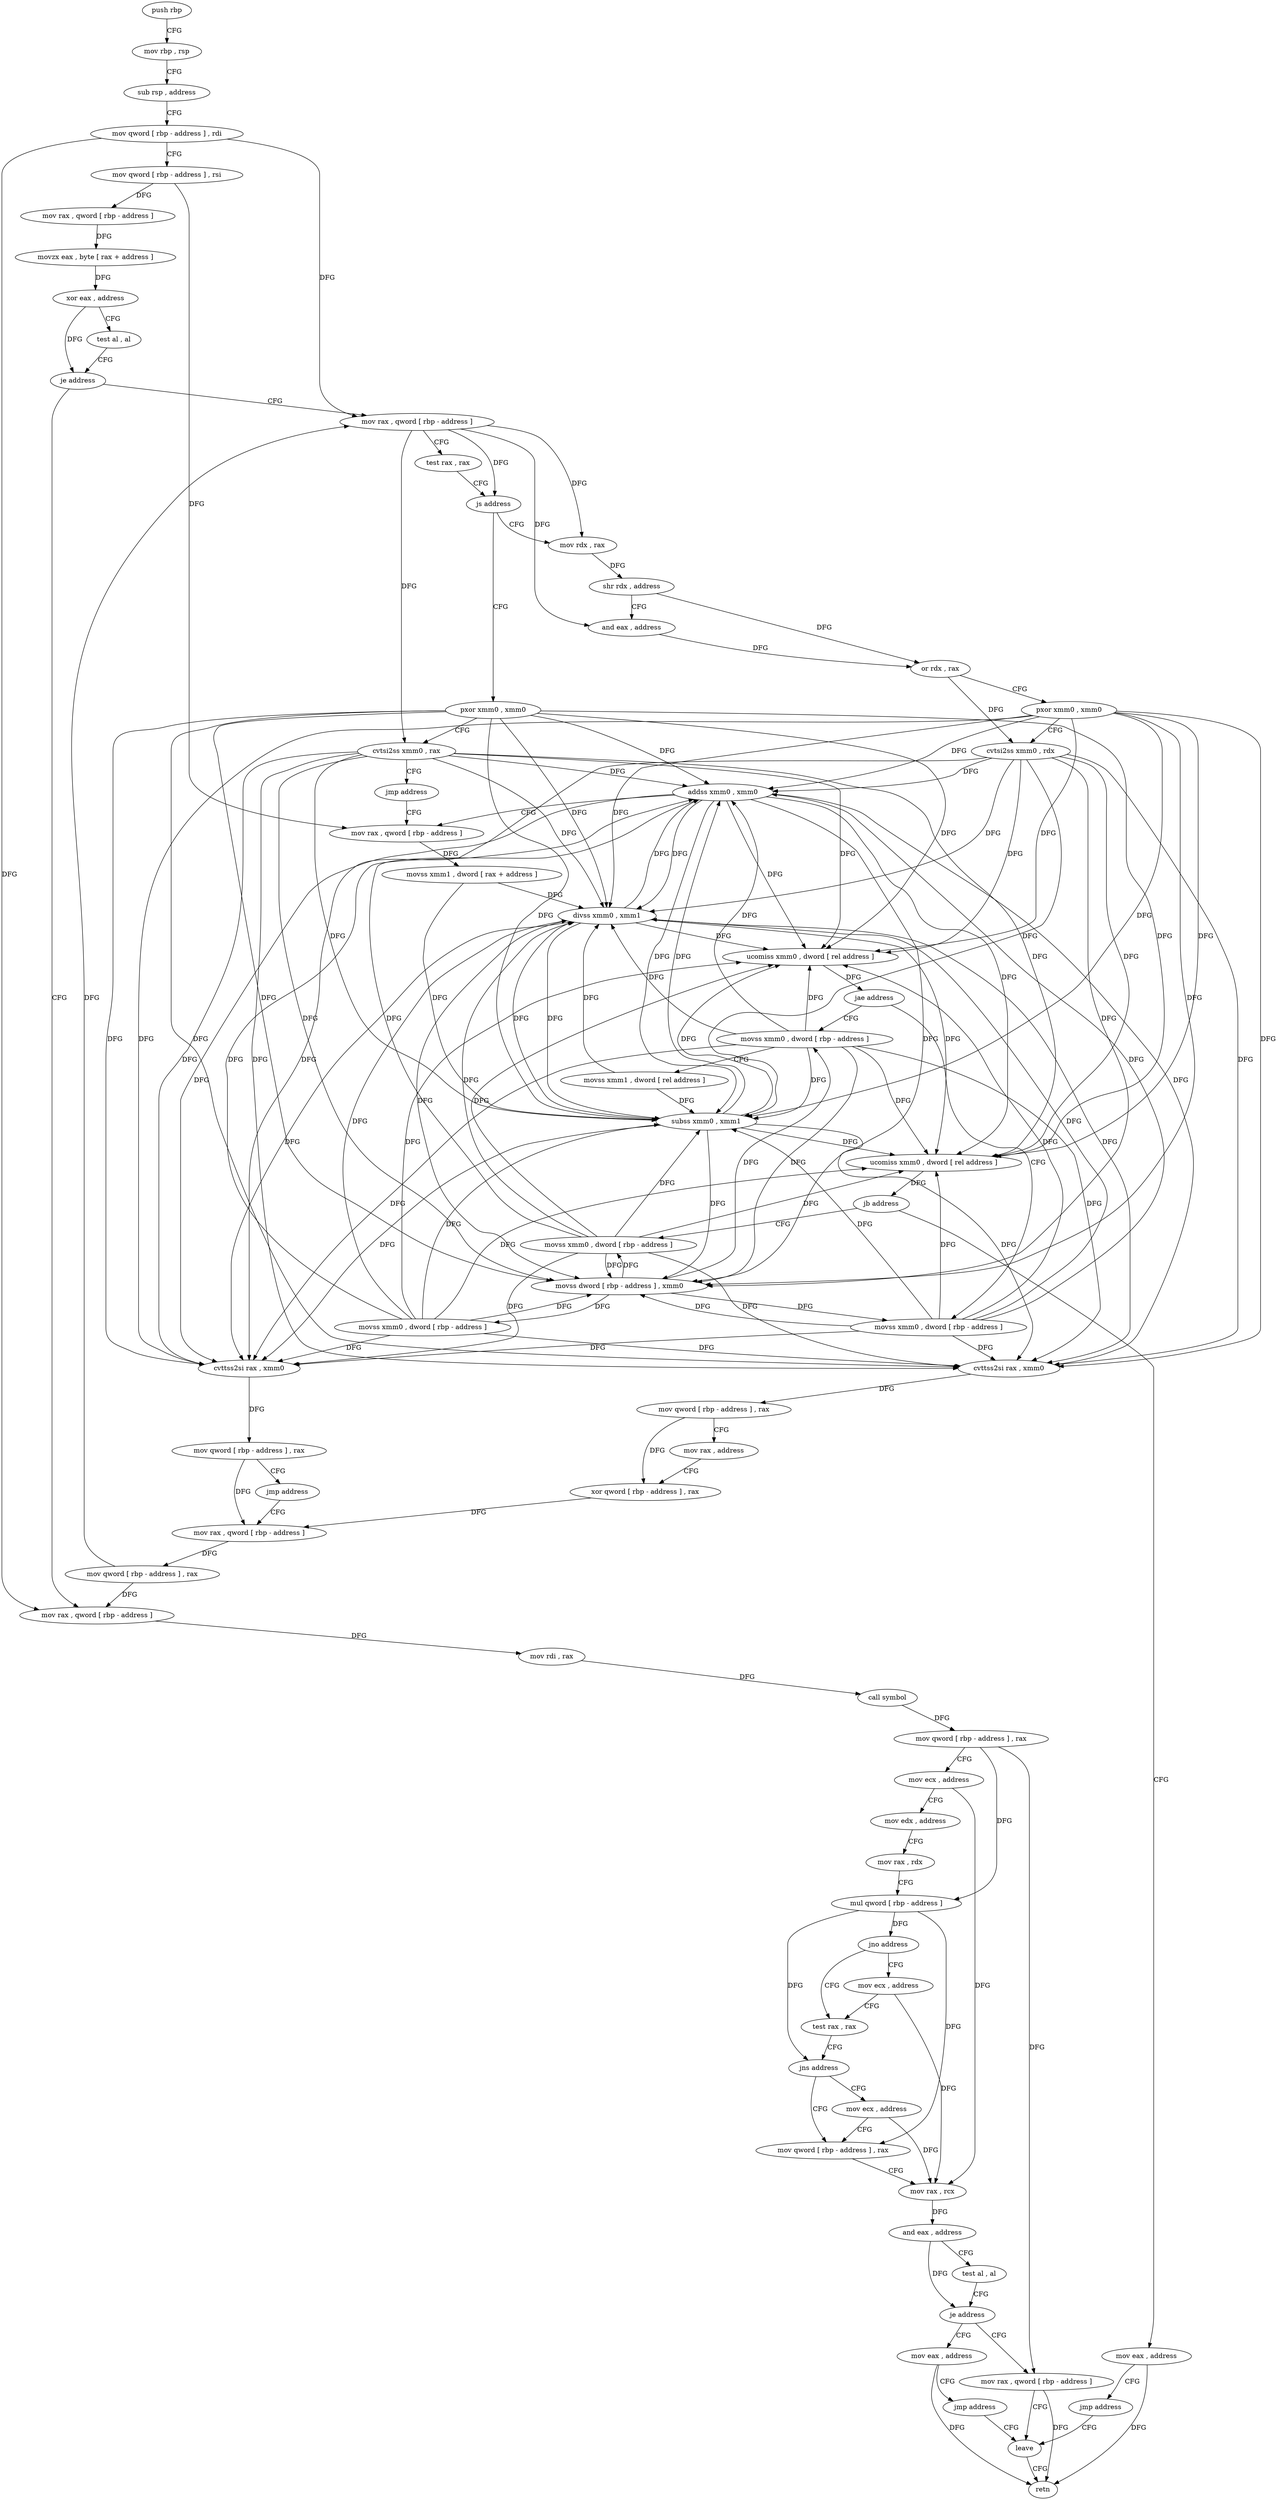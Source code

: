 digraph "func" {
"4305498" [label = "push rbp" ]
"4305499" [label = "mov rbp , rsp" ]
"4305502" [label = "sub rsp , address" ]
"4305506" [label = "mov qword [ rbp - address ] , rdi" ]
"4305510" [label = "mov qword [ rbp - address ] , rsi" ]
"4305514" [label = "mov rax , qword [ rbp - address ]" ]
"4305518" [label = "movzx eax , byte [ rax + address ]" ]
"4305522" [label = "xor eax , address" ]
"4305525" [label = "test al , al" ]
"4305527" [label = "je address" ]
"4305698" [label = "mov rax , qword [ rbp - address ]" ]
"4305533" [label = "mov rax , qword [ rbp - address ]" ]
"4305702" [label = "mov rdi , rax" ]
"4305705" [label = "call symbol" ]
"4305710" [label = "mov qword [ rbp - address ] , rax" ]
"4305714" [label = "mov ecx , address" ]
"4305719" [label = "mov edx , address" ]
"4305724" [label = "mov rax , rdx" ]
"4305727" [label = "mul qword [ rbp - address ]" ]
"4305731" [label = "jno address" ]
"4305738" [label = "test rax , rax" ]
"4305733" [label = "mov ecx , address" ]
"4305537" [label = "test rax , rax" ]
"4305540" [label = "js address" ]
"4305553" [label = "mov rdx , rax" ]
"4305542" [label = "pxor xmm0 , xmm0" ]
"4305741" [label = "jns address" ]
"4305748" [label = "mov qword [ rbp - address ] , rax" ]
"4305743" [label = "mov ecx , address" ]
"4305556" [label = "shr rdx , address" ]
"4305559" [label = "and eax , address" ]
"4305562" [label = "or rdx , rax" ]
"4305565" [label = "pxor xmm0 , xmm0" ]
"4305569" [label = "cvtsi2ss xmm0 , rdx" ]
"4305574" [label = "addss xmm0 , xmm0" ]
"4305578" [label = "mov rax , qword [ rbp - address ]" ]
"4305546" [label = "cvtsi2ss xmm0 , rax" ]
"4305551" [label = "jmp address" ]
"4305752" [label = "mov rax , rcx" ]
"4305755" [label = "and eax , address" ]
"4305758" [label = "test al , al" ]
"4305760" [label = "je address" ]
"4305769" [label = "mov rax , qword [ rbp - address ]" ]
"4305762" [label = "mov eax , address" ]
"4305620" [label = "movss xmm0 , dword [ rbp - address ]" ]
"4305625" [label = "ucomiss xmm0 , dword [ rel address ]" ]
"4305632" [label = "jae address" ]
"4305650" [label = "movss xmm0 , dword [ rbp - address ]" ]
"4305634" [label = "movss xmm0 , dword [ rbp - address ]" ]
"4305610" [label = "mov eax , address" ]
"4305615" [label = "jmp address" ]
"4305773" [label = "leave" ]
"4305582" [label = "movss xmm1 , dword [ rax + address ]" ]
"4305587" [label = "divss xmm0 , xmm1" ]
"4305591" [label = "movss dword [ rbp - address ] , xmm0" ]
"4305596" [label = "movss xmm0 , dword [ rbp - address ]" ]
"4305601" [label = "ucomiss xmm0 , dword [ rel address ]" ]
"4305608" [label = "jb address" ]
"4305767" [label = "jmp address" ]
"4305655" [label = "movss xmm1 , dword [ rel address ]" ]
"4305663" [label = "subss xmm0 , xmm1" ]
"4305667" [label = "cvttss2si rax , xmm0" ]
"4305672" [label = "mov qword [ rbp - address ] , rax" ]
"4305676" [label = "mov rax , address" ]
"4305686" [label = "xor qword [ rbp - address ] , rax" ]
"4305690" [label = "mov rax , qword [ rbp - address ]" ]
"4305639" [label = "cvttss2si rax , xmm0" ]
"4305644" [label = "mov qword [ rbp - address ] , rax" ]
"4305648" [label = "jmp address" ]
"4305774" [label = "retn" ]
"4305694" [label = "mov qword [ rbp - address ] , rax" ]
"4305498" -> "4305499" [ label = "CFG" ]
"4305499" -> "4305502" [ label = "CFG" ]
"4305502" -> "4305506" [ label = "CFG" ]
"4305506" -> "4305510" [ label = "CFG" ]
"4305506" -> "4305698" [ label = "DFG" ]
"4305506" -> "4305533" [ label = "DFG" ]
"4305510" -> "4305514" [ label = "DFG" ]
"4305510" -> "4305578" [ label = "DFG" ]
"4305514" -> "4305518" [ label = "DFG" ]
"4305518" -> "4305522" [ label = "DFG" ]
"4305522" -> "4305525" [ label = "CFG" ]
"4305522" -> "4305527" [ label = "DFG" ]
"4305525" -> "4305527" [ label = "CFG" ]
"4305527" -> "4305698" [ label = "CFG" ]
"4305527" -> "4305533" [ label = "CFG" ]
"4305698" -> "4305702" [ label = "DFG" ]
"4305533" -> "4305537" [ label = "CFG" ]
"4305533" -> "4305540" [ label = "DFG" ]
"4305533" -> "4305553" [ label = "DFG" ]
"4305533" -> "4305559" [ label = "DFG" ]
"4305533" -> "4305546" [ label = "DFG" ]
"4305702" -> "4305705" [ label = "DFG" ]
"4305705" -> "4305710" [ label = "DFG" ]
"4305710" -> "4305714" [ label = "CFG" ]
"4305710" -> "4305727" [ label = "DFG" ]
"4305710" -> "4305769" [ label = "DFG" ]
"4305714" -> "4305719" [ label = "CFG" ]
"4305714" -> "4305752" [ label = "DFG" ]
"4305719" -> "4305724" [ label = "CFG" ]
"4305724" -> "4305727" [ label = "CFG" ]
"4305727" -> "4305731" [ label = "DFG" ]
"4305727" -> "4305741" [ label = "DFG" ]
"4305727" -> "4305748" [ label = "DFG" ]
"4305731" -> "4305738" [ label = "CFG" ]
"4305731" -> "4305733" [ label = "CFG" ]
"4305738" -> "4305741" [ label = "CFG" ]
"4305733" -> "4305738" [ label = "CFG" ]
"4305733" -> "4305752" [ label = "DFG" ]
"4305537" -> "4305540" [ label = "CFG" ]
"4305540" -> "4305553" [ label = "CFG" ]
"4305540" -> "4305542" [ label = "CFG" ]
"4305553" -> "4305556" [ label = "DFG" ]
"4305542" -> "4305546" [ label = "CFG" ]
"4305542" -> "4305574" [ label = "DFG" ]
"4305542" -> "4305587" [ label = "DFG" ]
"4305542" -> "4305591" [ label = "DFG" ]
"4305542" -> "4305601" [ label = "DFG" ]
"4305542" -> "4305625" [ label = "DFG" ]
"4305542" -> "4305663" [ label = "DFG" ]
"4305542" -> "4305667" [ label = "DFG" ]
"4305542" -> "4305639" [ label = "DFG" ]
"4305741" -> "4305748" [ label = "CFG" ]
"4305741" -> "4305743" [ label = "CFG" ]
"4305748" -> "4305752" [ label = "CFG" ]
"4305743" -> "4305748" [ label = "CFG" ]
"4305743" -> "4305752" [ label = "DFG" ]
"4305556" -> "4305559" [ label = "CFG" ]
"4305556" -> "4305562" [ label = "DFG" ]
"4305559" -> "4305562" [ label = "DFG" ]
"4305562" -> "4305565" [ label = "CFG" ]
"4305562" -> "4305569" [ label = "DFG" ]
"4305565" -> "4305569" [ label = "CFG" ]
"4305565" -> "4305574" [ label = "DFG" ]
"4305565" -> "4305587" [ label = "DFG" ]
"4305565" -> "4305591" [ label = "DFG" ]
"4305565" -> "4305601" [ label = "DFG" ]
"4305565" -> "4305625" [ label = "DFG" ]
"4305565" -> "4305663" [ label = "DFG" ]
"4305565" -> "4305667" [ label = "DFG" ]
"4305565" -> "4305639" [ label = "DFG" ]
"4305569" -> "4305574" [ label = "DFG" ]
"4305569" -> "4305587" [ label = "DFG" ]
"4305569" -> "4305591" [ label = "DFG" ]
"4305569" -> "4305601" [ label = "DFG" ]
"4305569" -> "4305625" [ label = "DFG" ]
"4305569" -> "4305663" [ label = "DFG" ]
"4305569" -> "4305667" [ label = "DFG" ]
"4305569" -> "4305639" [ label = "DFG" ]
"4305574" -> "4305578" [ label = "CFG" ]
"4305574" -> "4305587" [ label = "DFG" ]
"4305574" -> "4305591" [ label = "DFG" ]
"4305574" -> "4305601" [ label = "DFG" ]
"4305574" -> "4305625" [ label = "DFG" ]
"4305574" -> "4305663" [ label = "DFG" ]
"4305574" -> "4305667" [ label = "DFG" ]
"4305574" -> "4305639" [ label = "DFG" ]
"4305578" -> "4305582" [ label = "DFG" ]
"4305546" -> "4305551" [ label = "CFG" ]
"4305546" -> "4305574" [ label = "DFG" ]
"4305546" -> "4305587" [ label = "DFG" ]
"4305546" -> "4305591" [ label = "DFG" ]
"4305546" -> "4305601" [ label = "DFG" ]
"4305546" -> "4305625" [ label = "DFG" ]
"4305546" -> "4305663" [ label = "DFG" ]
"4305546" -> "4305667" [ label = "DFG" ]
"4305546" -> "4305639" [ label = "DFG" ]
"4305551" -> "4305578" [ label = "CFG" ]
"4305752" -> "4305755" [ label = "DFG" ]
"4305755" -> "4305758" [ label = "CFG" ]
"4305755" -> "4305760" [ label = "DFG" ]
"4305758" -> "4305760" [ label = "CFG" ]
"4305760" -> "4305769" [ label = "CFG" ]
"4305760" -> "4305762" [ label = "CFG" ]
"4305769" -> "4305773" [ label = "CFG" ]
"4305769" -> "4305774" [ label = "DFG" ]
"4305762" -> "4305767" [ label = "CFG" ]
"4305762" -> "4305774" [ label = "DFG" ]
"4305620" -> "4305625" [ label = "DFG" ]
"4305620" -> "4305574" [ label = "DFG" ]
"4305620" -> "4305591" [ label = "DFG" ]
"4305620" -> "4305601" [ label = "DFG" ]
"4305620" -> "4305587" [ label = "DFG" ]
"4305620" -> "4305663" [ label = "DFG" ]
"4305620" -> "4305667" [ label = "DFG" ]
"4305620" -> "4305639" [ label = "DFG" ]
"4305625" -> "4305632" [ label = "DFG" ]
"4305632" -> "4305650" [ label = "CFG" ]
"4305632" -> "4305634" [ label = "CFG" ]
"4305650" -> "4305655" [ label = "CFG" ]
"4305650" -> "4305574" [ label = "DFG" ]
"4305650" -> "4305591" [ label = "DFG" ]
"4305650" -> "4305601" [ label = "DFG" ]
"4305650" -> "4305625" [ label = "DFG" ]
"4305650" -> "4305587" [ label = "DFG" ]
"4305650" -> "4305663" [ label = "DFG" ]
"4305650" -> "4305667" [ label = "DFG" ]
"4305650" -> "4305639" [ label = "DFG" ]
"4305634" -> "4305639" [ label = "DFG" ]
"4305634" -> "4305574" [ label = "DFG" ]
"4305634" -> "4305591" [ label = "DFG" ]
"4305634" -> "4305601" [ label = "DFG" ]
"4305634" -> "4305625" [ label = "DFG" ]
"4305634" -> "4305667" [ label = "DFG" ]
"4305634" -> "4305587" [ label = "DFG" ]
"4305634" -> "4305663" [ label = "DFG" ]
"4305610" -> "4305615" [ label = "CFG" ]
"4305610" -> "4305774" [ label = "DFG" ]
"4305615" -> "4305773" [ label = "CFG" ]
"4305773" -> "4305774" [ label = "CFG" ]
"4305582" -> "4305587" [ label = "DFG" ]
"4305582" -> "4305663" [ label = "DFG" ]
"4305587" -> "4305591" [ label = "DFG" ]
"4305587" -> "4305574" [ label = "DFG" ]
"4305587" -> "4305601" [ label = "DFG" ]
"4305587" -> "4305625" [ label = "DFG" ]
"4305587" -> "4305663" [ label = "DFG" ]
"4305587" -> "4305667" [ label = "DFG" ]
"4305587" -> "4305639" [ label = "DFG" ]
"4305591" -> "4305596" [ label = "DFG" ]
"4305591" -> "4305620" [ label = "DFG" ]
"4305591" -> "4305650" [ label = "DFG" ]
"4305591" -> "4305634" [ label = "DFG" ]
"4305596" -> "4305601" [ label = "DFG" ]
"4305596" -> "4305574" [ label = "DFG" ]
"4305596" -> "4305591" [ label = "DFG" ]
"4305596" -> "4305587" [ label = "DFG" ]
"4305596" -> "4305625" [ label = "DFG" ]
"4305596" -> "4305663" [ label = "DFG" ]
"4305596" -> "4305667" [ label = "DFG" ]
"4305596" -> "4305639" [ label = "DFG" ]
"4305601" -> "4305608" [ label = "DFG" ]
"4305608" -> "4305620" [ label = "CFG" ]
"4305608" -> "4305610" [ label = "CFG" ]
"4305767" -> "4305773" [ label = "CFG" ]
"4305655" -> "4305663" [ label = "DFG" ]
"4305655" -> "4305587" [ label = "DFG" ]
"4305663" -> "4305667" [ label = "DFG" ]
"4305663" -> "4305574" [ label = "DFG" ]
"4305663" -> "4305591" [ label = "DFG" ]
"4305663" -> "4305601" [ label = "DFG" ]
"4305663" -> "4305625" [ label = "DFG" ]
"4305663" -> "4305587" [ label = "DFG" ]
"4305663" -> "4305639" [ label = "DFG" ]
"4305667" -> "4305672" [ label = "DFG" ]
"4305672" -> "4305676" [ label = "CFG" ]
"4305672" -> "4305686" [ label = "DFG" ]
"4305676" -> "4305686" [ label = "CFG" ]
"4305686" -> "4305690" [ label = "DFG" ]
"4305690" -> "4305694" [ label = "DFG" ]
"4305639" -> "4305644" [ label = "DFG" ]
"4305644" -> "4305648" [ label = "CFG" ]
"4305644" -> "4305690" [ label = "DFG" ]
"4305648" -> "4305690" [ label = "CFG" ]
"4305694" -> "4305698" [ label = "DFG" ]
"4305694" -> "4305533" [ label = "DFG" ]
}

